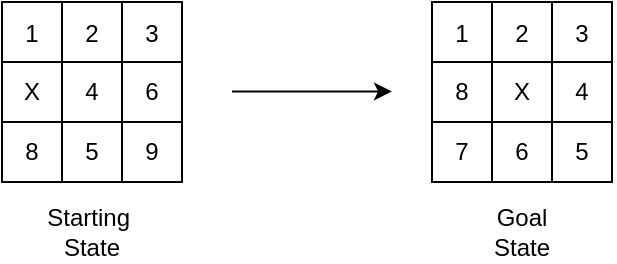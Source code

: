 <mxfile version="26.0.4">
  <diagram name="Page-1" id="0OsaJXPu13V0EZeyELX-">
    <mxGraphModel dx="446" dy="288" grid="1" gridSize="10" guides="1" tooltips="1" connect="1" arrows="1" fold="1" page="1" pageScale="1" pageWidth="570" pageHeight="940" math="0" shadow="0">
      <root>
        <mxCell id="0" />
        <mxCell id="1" parent="0" />
        <mxCell id="DahDBcuEWJidHnHv1gG9-14" value="" style="group" vertex="1" connectable="0" parent="1">
          <mxGeometry x="90" y="80" width="90" height="90" as="geometry" />
        </mxCell>
        <mxCell id="DahDBcuEWJidHnHv1gG9-8" value="" style="whiteSpace=wrap;html=1;aspect=fixed;fillColor=none;connectable=0;" vertex="1" parent="DahDBcuEWJidHnHv1gG9-14">
          <mxGeometry width="90" height="90" as="geometry" />
        </mxCell>
        <mxCell id="DahDBcuEWJidHnHv1gG9-9" value="" style="endArrow=none;html=1;rounded=0;" edge="1" parent="DahDBcuEWJidHnHv1gG9-14">
          <mxGeometry width="50" height="50" relative="1" as="geometry">
            <mxPoint y="30" as="sourcePoint" />
            <mxPoint x="90" y="30" as="targetPoint" />
          </mxGeometry>
        </mxCell>
        <mxCell id="DahDBcuEWJidHnHv1gG9-10" value="" style="endArrow=none;html=1;rounded=0;" edge="1" parent="DahDBcuEWJidHnHv1gG9-14">
          <mxGeometry width="50" height="50" relative="1" as="geometry">
            <mxPoint y="60" as="sourcePoint" />
            <mxPoint x="90" y="60" as="targetPoint" />
          </mxGeometry>
        </mxCell>
        <mxCell id="DahDBcuEWJidHnHv1gG9-11" value="" style="endArrow=none;html=1;rounded=0;" edge="1" parent="DahDBcuEWJidHnHv1gG9-14">
          <mxGeometry width="50" height="50" relative="1" as="geometry">
            <mxPoint x="30" y="90" as="sourcePoint" />
            <mxPoint x="30" as="targetPoint" />
          </mxGeometry>
        </mxCell>
        <mxCell id="DahDBcuEWJidHnHv1gG9-13" value="" style="endArrow=none;html=1;rounded=0;" edge="1" parent="DahDBcuEWJidHnHv1gG9-14">
          <mxGeometry width="50" height="50" relative="1" as="geometry">
            <mxPoint x="60" y="90" as="sourcePoint" />
            <mxPoint x="60" as="targetPoint" />
          </mxGeometry>
        </mxCell>
        <mxCell id="DahDBcuEWJidHnHv1gG9-24" value="1" style="text;html=1;align=center;verticalAlign=middle;whiteSpace=wrap;rounded=0;" vertex="1" parent="DahDBcuEWJidHnHv1gG9-14">
          <mxGeometry y="6" width="30" height="20" as="geometry" />
        </mxCell>
        <mxCell id="DahDBcuEWJidHnHv1gG9-25" value="2" style="text;html=1;align=center;verticalAlign=middle;whiteSpace=wrap;rounded=0;" vertex="1" parent="DahDBcuEWJidHnHv1gG9-14">
          <mxGeometry x="30" y="6" width="30" height="20" as="geometry" />
        </mxCell>
        <mxCell id="DahDBcuEWJidHnHv1gG9-26" value="3" style="text;html=1;align=center;verticalAlign=middle;whiteSpace=wrap;rounded=0;" vertex="1" parent="DahDBcuEWJidHnHv1gG9-14">
          <mxGeometry x="60" y="6" width="30" height="20" as="geometry" />
        </mxCell>
        <mxCell id="DahDBcuEWJidHnHv1gG9-27" value="X" style="text;html=1;align=center;verticalAlign=middle;whiteSpace=wrap;rounded=0;" vertex="1" parent="DahDBcuEWJidHnHv1gG9-14">
          <mxGeometry y="35" width="30" height="20" as="geometry" />
        </mxCell>
        <mxCell id="DahDBcuEWJidHnHv1gG9-28" value="4" style="text;html=1;align=center;verticalAlign=middle;whiteSpace=wrap;rounded=0;" vertex="1" parent="DahDBcuEWJidHnHv1gG9-14">
          <mxGeometry x="30" y="35" width="30" height="20" as="geometry" />
        </mxCell>
        <mxCell id="DahDBcuEWJidHnHv1gG9-30" value="6" style="text;html=1;align=center;verticalAlign=middle;whiteSpace=wrap;rounded=0;" vertex="1" parent="DahDBcuEWJidHnHv1gG9-14">
          <mxGeometry x="60" y="35" width="30" height="20" as="geometry" />
        </mxCell>
        <mxCell id="DahDBcuEWJidHnHv1gG9-31" value="8" style="text;html=1;align=center;verticalAlign=middle;whiteSpace=wrap;rounded=0;" vertex="1" parent="DahDBcuEWJidHnHv1gG9-14">
          <mxGeometry y="65" width="30" height="20" as="geometry" />
        </mxCell>
        <mxCell id="DahDBcuEWJidHnHv1gG9-32" value="5" style="text;html=1;align=center;verticalAlign=middle;whiteSpace=wrap;rounded=0;" vertex="1" parent="DahDBcuEWJidHnHv1gG9-14">
          <mxGeometry x="30" y="65" width="30" height="20" as="geometry" />
        </mxCell>
        <mxCell id="DahDBcuEWJidHnHv1gG9-33" value="9" style="text;html=1;align=center;verticalAlign=middle;whiteSpace=wrap;rounded=0;" vertex="1" parent="DahDBcuEWJidHnHv1gG9-14">
          <mxGeometry x="60" y="65" width="30" height="20" as="geometry" />
        </mxCell>
        <mxCell id="DahDBcuEWJidHnHv1gG9-34" value="" style="group" vertex="1" connectable="0" parent="1">
          <mxGeometry x="305" y="80" width="90" height="90" as="geometry" />
        </mxCell>
        <mxCell id="DahDBcuEWJidHnHv1gG9-35" value="" style="whiteSpace=wrap;html=1;aspect=fixed;fillColor=none;connectable=0;" vertex="1" parent="DahDBcuEWJidHnHv1gG9-34">
          <mxGeometry width="90" height="90" as="geometry" />
        </mxCell>
        <mxCell id="DahDBcuEWJidHnHv1gG9-36" value="" style="endArrow=none;html=1;rounded=0;" edge="1" parent="DahDBcuEWJidHnHv1gG9-34">
          <mxGeometry width="50" height="50" relative="1" as="geometry">
            <mxPoint y="30" as="sourcePoint" />
            <mxPoint x="90" y="30" as="targetPoint" />
          </mxGeometry>
        </mxCell>
        <mxCell id="DahDBcuEWJidHnHv1gG9-37" value="" style="endArrow=none;html=1;rounded=0;" edge="1" parent="DahDBcuEWJidHnHv1gG9-34">
          <mxGeometry width="50" height="50" relative="1" as="geometry">
            <mxPoint y="60" as="sourcePoint" />
            <mxPoint x="90" y="60" as="targetPoint" />
          </mxGeometry>
        </mxCell>
        <mxCell id="DahDBcuEWJidHnHv1gG9-38" value="" style="endArrow=none;html=1;rounded=0;" edge="1" parent="DahDBcuEWJidHnHv1gG9-34">
          <mxGeometry width="50" height="50" relative="1" as="geometry">
            <mxPoint x="30" y="90" as="sourcePoint" />
            <mxPoint x="30" as="targetPoint" />
          </mxGeometry>
        </mxCell>
        <mxCell id="DahDBcuEWJidHnHv1gG9-39" value="" style="endArrow=none;html=1;rounded=0;" edge="1" parent="DahDBcuEWJidHnHv1gG9-34">
          <mxGeometry width="50" height="50" relative="1" as="geometry">
            <mxPoint x="60" y="90" as="sourcePoint" />
            <mxPoint x="60" as="targetPoint" />
          </mxGeometry>
        </mxCell>
        <mxCell id="DahDBcuEWJidHnHv1gG9-40" value="1" style="text;html=1;align=center;verticalAlign=middle;whiteSpace=wrap;rounded=0;" vertex="1" parent="DahDBcuEWJidHnHv1gG9-34">
          <mxGeometry y="6" width="30" height="20" as="geometry" />
        </mxCell>
        <mxCell id="DahDBcuEWJidHnHv1gG9-41" value="2" style="text;html=1;align=center;verticalAlign=middle;whiteSpace=wrap;rounded=0;" vertex="1" parent="DahDBcuEWJidHnHv1gG9-34">
          <mxGeometry x="30" y="6" width="30" height="20" as="geometry" />
        </mxCell>
        <mxCell id="DahDBcuEWJidHnHv1gG9-42" value="3" style="text;html=1;align=center;verticalAlign=middle;whiteSpace=wrap;rounded=0;" vertex="1" parent="DahDBcuEWJidHnHv1gG9-34">
          <mxGeometry x="60" y="6" width="30" height="20" as="geometry" />
        </mxCell>
        <mxCell id="DahDBcuEWJidHnHv1gG9-43" value="8" style="text;html=1;align=center;verticalAlign=middle;whiteSpace=wrap;rounded=0;" vertex="1" parent="DahDBcuEWJidHnHv1gG9-34">
          <mxGeometry y="35" width="30" height="20" as="geometry" />
        </mxCell>
        <mxCell id="DahDBcuEWJidHnHv1gG9-44" value="X" style="text;html=1;align=center;verticalAlign=middle;whiteSpace=wrap;rounded=0;" vertex="1" parent="DahDBcuEWJidHnHv1gG9-34">
          <mxGeometry x="30" y="35" width="30" height="20" as="geometry" />
        </mxCell>
        <mxCell id="DahDBcuEWJidHnHv1gG9-45" value="4" style="text;html=1;align=center;verticalAlign=middle;whiteSpace=wrap;rounded=0;" vertex="1" parent="DahDBcuEWJidHnHv1gG9-34">
          <mxGeometry x="60" y="35" width="30" height="20" as="geometry" />
        </mxCell>
        <mxCell id="DahDBcuEWJidHnHv1gG9-46" value="7" style="text;html=1;align=center;verticalAlign=middle;whiteSpace=wrap;rounded=0;" vertex="1" parent="DahDBcuEWJidHnHv1gG9-34">
          <mxGeometry y="65" width="30" height="20" as="geometry" />
        </mxCell>
        <mxCell id="DahDBcuEWJidHnHv1gG9-47" value="6" style="text;html=1;align=center;verticalAlign=middle;whiteSpace=wrap;rounded=0;" vertex="1" parent="DahDBcuEWJidHnHv1gG9-34">
          <mxGeometry x="30" y="65" width="30" height="20" as="geometry" />
        </mxCell>
        <mxCell id="DahDBcuEWJidHnHv1gG9-48" value="5" style="text;html=1;align=center;verticalAlign=middle;whiteSpace=wrap;rounded=0;" vertex="1" parent="DahDBcuEWJidHnHv1gG9-34">
          <mxGeometry x="60" y="65" width="30" height="20" as="geometry" />
        </mxCell>
        <mxCell id="DahDBcuEWJidHnHv1gG9-49" value="" style="endArrow=classic;html=1;rounded=0;" edge="1" parent="1">
          <mxGeometry width="50" height="50" relative="1" as="geometry">
            <mxPoint x="205" y="124.71" as="sourcePoint" />
            <mxPoint x="285" y="124.71" as="targetPoint" />
          </mxGeometry>
        </mxCell>
        <mxCell id="DahDBcuEWJidHnHv1gG9-50" value="Starting&amp;nbsp;&lt;div&gt;State&lt;/div&gt;" style="text;html=1;align=center;verticalAlign=middle;whiteSpace=wrap;rounded=0;" vertex="1" parent="1">
          <mxGeometry x="105" y="180" width="60" height="30" as="geometry" />
        </mxCell>
        <mxCell id="DahDBcuEWJidHnHv1gG9-51" value="&lt;div&gt;Goal&lt;/div&gt;&lt;div&gt;State&lt;/div&gt;" style="text;html=1;align=center;verticalAlign=middle;whiteSpace=wrap;rounded=0;" vertex="1" parent="1">
          <mxGeometry x="320" y="180" width="60" height="30" as="geometry" />
        </mxCell>
      </root>
    </mxGraphModel>
  </diagram>
</mxfile>

